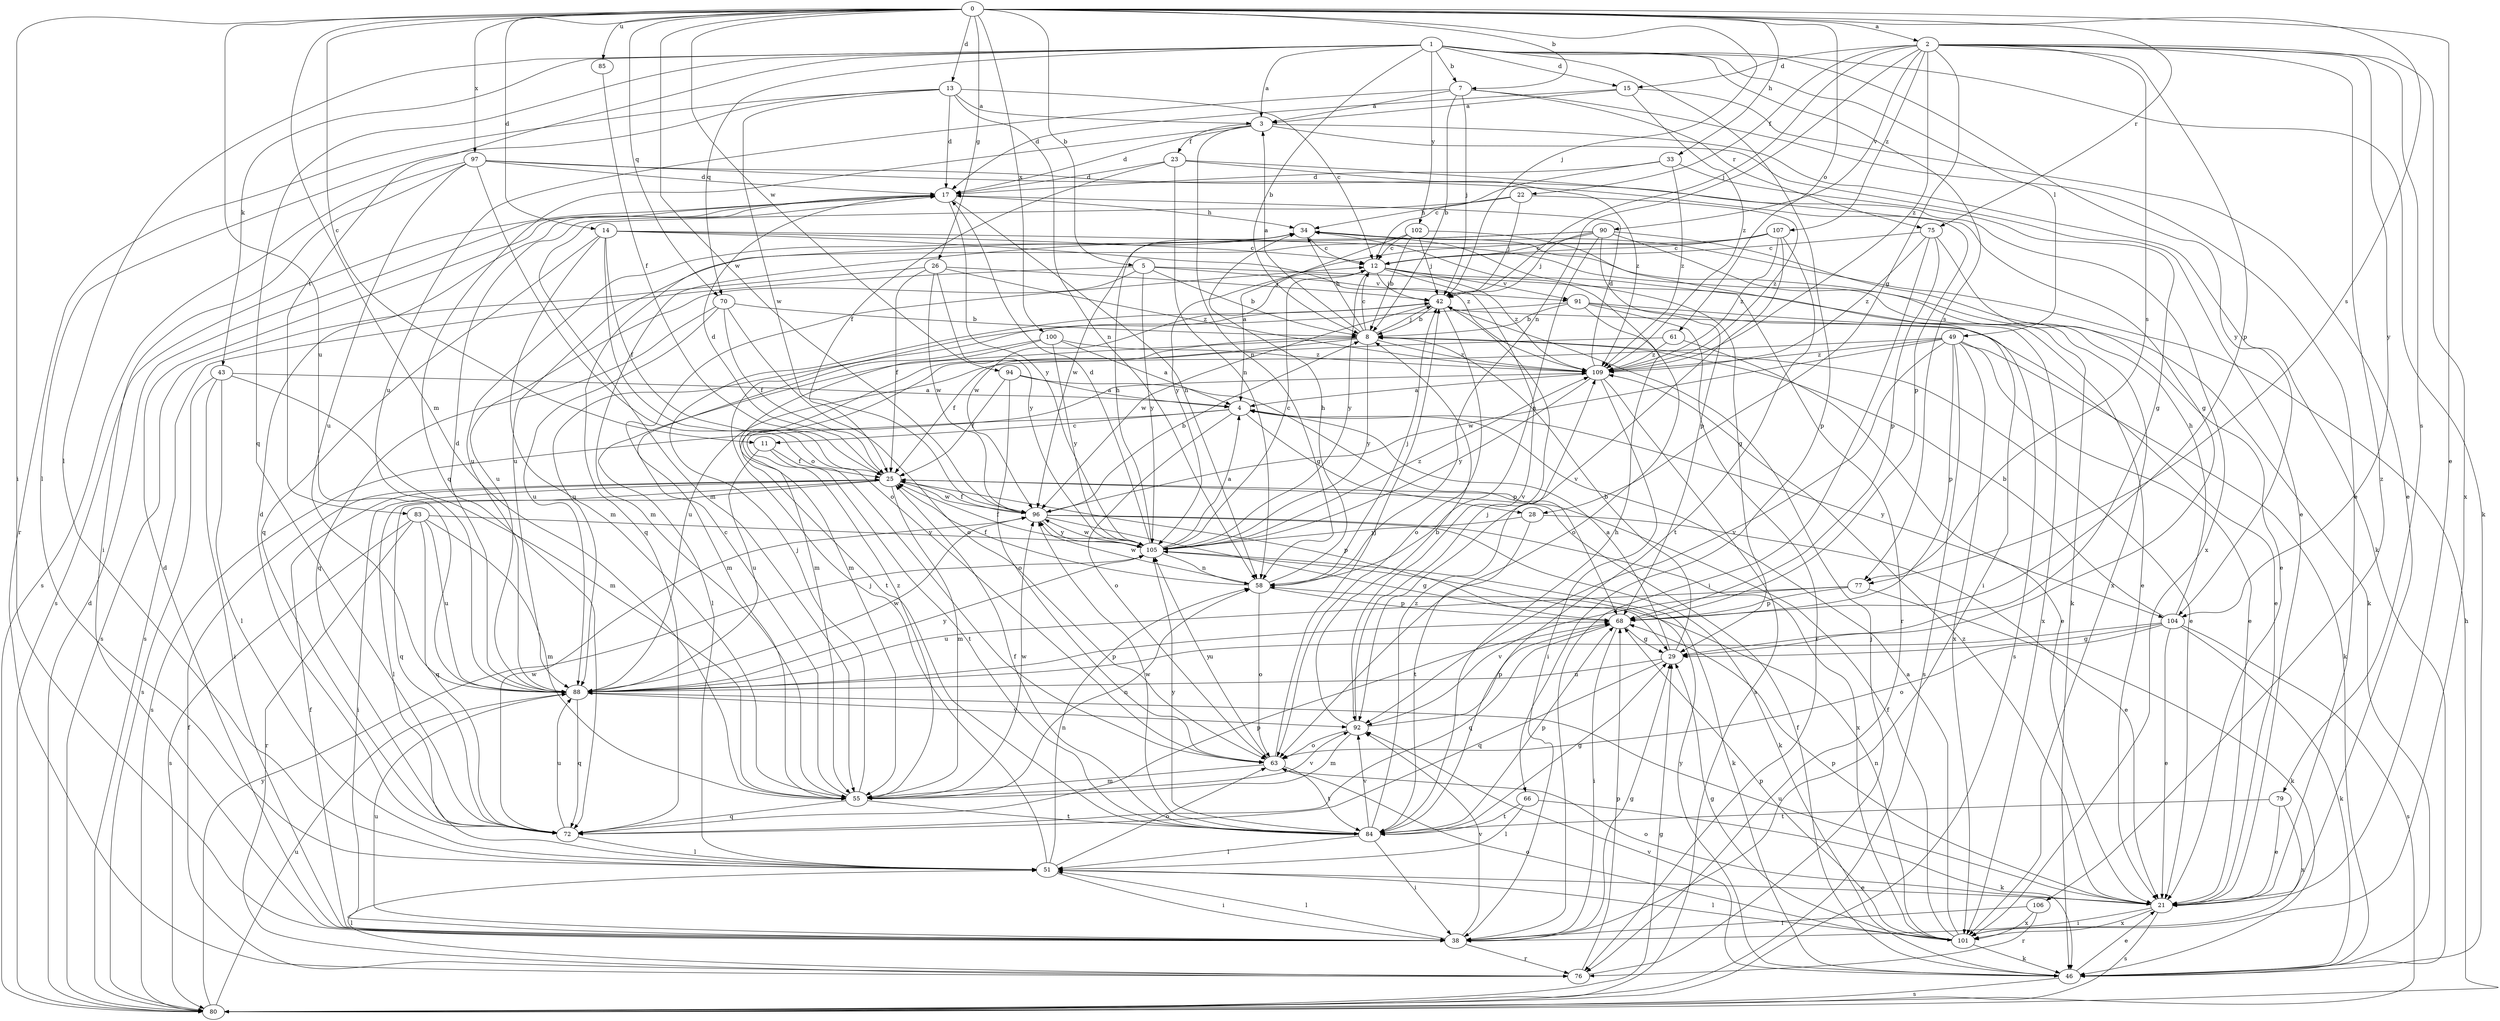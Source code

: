 strict digraph  {
0;
1;
2;
3;
4;
5;
7;
8;
11;
12;
13;
14;
15;
17;
21;
22;
23;
25;
26;
28;
29;
33;
34;
38;
42;
43;
46;
49;
51;
55;
58;
61;
63;
66;
68;
70;
72;
75;
76;
77;
79;
80;
83;
84;
85;
88;
90;
91;
92;
94;
96;
97;
100;
101;
102;
104;
105;
106;
107;
109;
0 -> 2  [label=a];
0 -> 5  [label=b];
0 -> 7  [label=b];
0 -> 11  [label=c];
0 -> 13  [label=d];
0 -> 14  [label=d];
0 -> 21  [label=e];
0 -> 26  [label=g];
0 -> 33  [label=h];
0 -> 38  [label=i];
0 -> 42  [label=j];
0 -> 55  [label=m];
0 -> 61  [label=o];
0 -> 70  [label=q];
0 -> 75  [label=r];
0 -> 77  [label=s];
0 -> 85  [label=u];
0 -> 88  [label=u];
0 -> 94  [label=w];
0 -> 96  [label=w];
0 -> 97  [label=x];
0 -> 100  [label=x];
1 -> 3  [label=a];
1 -> 7  [label=b];
1 -> 8  [label=b];
1 -> 15  [label=d];
1 -> 43  [label=k];
1 -> 46  [label=k];
1 -> 49  [label=l];
1 -> 51  [label=l];
1 -> 66  [label=p];
1 -> 70  [label=q];
1 -> 72  [label=q];
1 -> 77  [label=s];
1 -> 83  [label=t];
1 -> 102  [label=y];
1 -> 104  [label=y];
2 -> 15  [label=d];
2 -> 22  [label=f];
2 -> 28  [label=g];
2 -> 42  [label=j];
2 -> 58  [label=n];
2 -> 68  [label=p];
2 -> 77  [label=s];
2 -> 79  [label=s];
2 -> 90  [label=v];
2 -> 101  [label=x];
2 -> 104  [label=y];
2 -> 106  [label=z];
2 -> 107  [label=z];
2 -> 109  [label=z];
3 -> 17  [label=d];
3 -> 21  [label=e];
3 -> 23  [label=f];
3 -> 46  [label=k];
3 -> 58  [label=n];
3 -> 72  [label=q];
4 -> 11  [label=c];
4 -> 28  [label=g];
4 -> 63  [label=o];
4 -> 80  [label=s];
4 -> 104  [label=y];
5 -> 8  [label=b];
5 -> 21  [label=e];
5 -> 80  [label=s];
5 -> 88  [label=u];
5 -> 91  [label=v];
5 -> 105  [label=y];
7 -> 3  [label=a];
7 -> 8  [label=b];
7 -> 21  [label=e];
7 -> 42  [label=j];
7 -> 75  [label=r];
7 -> 88  [label=u];
8 -> 3  [label=a];
8 -> 12  [label=c];
8 -> 21  [label=e];
8 -> 25  [label=f];
8 -> 34  [label=h];
8 -> 42  [label=j];
8 -> 51  [label=l];
8 -> 55  [label=m];
8 -> 105  [label=y];
8 -> 109  [label=z];
11 -> 25  [label=f];
11 -> 84  [label=t];
11 -> 88  [label=u];
12 -> 42  [label=j];
12 -> 76  [label=r];
12 -> 91  [label=v];
12 -> 92  [label=v];
12 -> 96  [label=w];
12 -> 105  [label=y];
12 -> 109  [label=z];
13 -> 3  [label=a];
13 -> 12  [label=c];
13 -> 17  [label=d];
13 -> 51  [label=l];
13 -> 58  [label=n];
13 -> 76  [label=r];
13 -> 96  [label=w];
14 -> 12  [label=c];
14 -> 25  [label=f];
14 -> 46  [label=k];
14 -> 55  [label=m];
14 -> 63  [label=o];
14 -> 72  [label=q];
14 -> 109  [label=z];
15 -> 3  [label=a];
15 -> 17  [label=d];
15 -> 21  [label=e];
15 -> 109  [label=z];
17 -> 34  [label=h];
17 -> 58  [label=n];
17 -> 80  [label=s];
17 -> 105  [label=y];
21 -> 38  [label=i];
21 -> 63  [label=o];
21 -> 68  [label=p];
21 -> 80  [label=s];
21 -> 88  [label=u];
21 -> 101  [label=x];
21 -> 109  [label=z];
22 -> 34  [label=h];
22 -> 42  [label=j];
22 -> 55  [label=m];
22 -> 109  [label=z];
23 -> 17  [label=d];
23 -> 25  [label=f];
23 -> 29  [label=g];
23 -> 58  [label=n];
23 -> 109  [label=z];
25 -> 17  [label=d];
25 -> 38  [label=i];
25 -> 51  [label=l];
25 -> 55  [label=m];
25 -> 68  [label=p];
25 -> 72  [label=q];
25 -> 96  [label=w];
26 -> 25  [label=f];
26 -> 42  [label=j];
26 -> 80  [label=s];
26 -> 96  [label=w];
26 -> 105  [label=y];
26 -> 109  [label=z];
28 -> 21  [label=e];
28 -> 84  [label=t];
28 -> 105  [label=y];
29 -> 4  [label=a];
29 -> 8  [label=b];
29 -> 72  [label=q];
29 -> 88  [label=u];
33 -> 12  [label=c];
33 -> 17  [label=d];
33 -> 29  [label=g];
33 -> 109  [label=z];
34 -> 12  [label=c];
34 -> 29  [label=g];
34 -> 72  [label=q];
34 -> 88  [label=u];
38 -> 17  [label=d];
38 -> 25  [label=f];
38 -> 29  [label=g];
38 -> 51  [label=l];
38 -> 76  [label=r];
38 -> 88  [label=u];
38 -> 92  [label=v];
42 -> 8  [label=b];
42 -> 21  [label=e];
42 -> 63  [label=o];
42 -> 96  [label=w];
43 -> 4  [label=a];
43 -> 38  [label=i];
43 -> 51  [label=l];
43 -> 55  [label=m];
43 -> 80  [label=s];
46 -> 21  [label=e];
46 -> 25  [label=f];
46 -> 80  [label=s];
46 -> 92  [label=v];
46 -> 105  [label=y];
49 -> 21  [label=e];
49 -> 46  [label=k];
49 -> 68  [label=p];
49 -> 80  [label=s];
49 -> 88  [label=u];
49 -> 92  [label=v];
49 -> 96  [label=w];
49 -> 101  [label=x];
49 -> 109  [label=z];
51 -> 21  [label=e];
51 -> 38  [label=i];
51 -> 42  [label=j];
51 -> 58  [label=n];
51 -> 63  [label=o];
55 -> 12  [label=c];
55 -> 42  [label=j];
55 -> 58  [label=n];
55 -> 72  [label=q];
55 -> 84  [label=t];
55 -> 92  [label=v];
55 -> 96  [label=w];
55 -> 109  [label=z];
58 -> 25  [label=f];
58 -> 34  [label=h];
58 -> 42  [label=j];
58 -> 63  [label=o];
58 -> 68  [label=p];
58 -> 96  [label=w];
61 -> 21  [label=e];
61 -> 55  [label=m];
61 -> 109  [label=z];
63 -> 42  [label=j];
63 -> 55  [label=m];
63 -> 84  [label=t];
63 -> 105  [label=y];
66 -> 46  [label=k];
66 -> 51  [label=l];
66 -> 84  [label=t];
68 -> 29  [label=g];
68 -> 38  [label=i];
68 -> 72  [label=q];
70 -> 8  [label=b];
70 -> 25  [label=f];
70 -> 63  [label=o];
70 -> 72  [label=q];
70 -> 88  [label=u];
72 -> 17  [label=d];
72 -> 51  [label=l];
72 -> 68  [label=p];
72 -> 88  [label=u];
72 -> 96  [label=w];
75 -> 12  [label=c];
75 -> 21  [label=e];
75 -> 38  [label=i];
75 -> 68  [label=p];
75 -> 109  [label=z];
76 -> 25  [label=f];
76 -> 42  [label=j];
76 -> 51  [label=l];
76 -> 68  [label=p];
77 -> 46  [label=k];
77 -> 68  [label=p];
77 -> 88  [label=u];
77 -> 92  [label=v];
79 -> 21  [label=e];
79 -> 84  [label=t];
79 -> 101  [label=x];
80 -> 17  [label=d];
80 -> 29  [label=g];
80 -> 34  [label=h];
80 -> 88  [label=u];
80 -> 105  [label=y];
83 -> 55  [label=m];
83 -> 72  [label=q];
83 -> 76  [label=r];
83 -> 80  [label=s];
83 -> 88  [label=u];
83 -> 105  [label=y];
84 -> 25  [label=f];
84 -> 29  [label=g];
84 -> 34  [label=h];
84 -> 38  [label=i];
84 -> 51  [label=l];
84 -> 68  [label=p];
84 -> 92  [label=v];
84 -> 96  [label=w];
84 -> 105  [label=y];
84 -> 109  [label=z];
85 -> 25  [label=f];
88 -> 17  [label=d];
88 -> 68  [label=p];
88 -> 72  [label=q];
88 -> 92  [label=v];
88 -> 96  [label=w];
88 -> 105  [label=y];
90 -> 12  [label=c];
90 -> 42  [label=j];
90 -> 46  [label=k];
90 -> 55  [label=m];
90 -> 58  [label=n];
90 -> 68  [label=p];
90 -> 96  [label=w];
90 -> 101  [label=x];
91 -> 8  [label=b];
91 -> 63  [label=o];
91 -> 76  [label=r];
91 -> 80  [label=s];
91 -> 88  [label=u];
91 -> 101  [label=x];
92 -> 8  [label=b];
92 -> 42  [label=j];
92 -> 55  [label=m];
92 -> 63  [label=o];
92 -> 68  [label=p];
94 -> 4  [label=a];
94 -> 25  [label=f];
94 -> 63  [label=o];
94 -> 68  [label=p];
96 -> 8  [label=b];
96 -> 25  [label=f];
96 -> 29  [label=g];
96 -> 46  [label=k];
96 -> 101  [label=x];
96 -> 105  [label=y];
97 -> 17  [label=d];
97 -> 38  [label=i];
97 -> 63  [label=o];
97 -> 68  [label=p];
97 -> 80  [label=s];
97 -> 88  [label=u];
97 -> 101  [label=x];
100 -> 4  [label=a];
100 -> 55  [label=m];
100 -> 84  [label=t];
100 -> 105  [label=y];
100 -> 109  [label=z];
101 -> 4  [label=a];
101 -> 25  [label=f];
101 -> 29  [label=g];
101 -> 46  [label=k];
101 -> 51  [label=l];
101 -> 58  [label=n];
101 -> 63  [label=o];
101 -> 68  [label=p];
102 -> 4  [label=a];
102 -> 8  [label=b];
102 -> 12  [label=c];
102 -> 38  [label=i];
102 -> 42  [label=j];
104 -> 8  [label=b];
104 -> 21  [label=e];
104 -> 29  [label=g];
104 -> 34  [label=h];
104 -> 46  [label=k];
104 -> 63  [label=o];
104 -> 80  [label=s];
104 -> 88  [label=u];
105 -> 4  [label=a];
105 -> 12  [label=c];
105 -> 17  [label=d];
105 -> 25  [label=f];
105 -> 34  [label=h];
105 -> 46  [label=k];
105 -> 58  [label=n];
105 -> 96  [label=w];
105 -> 109  [label=z];
106 -> 38  [label=i];
106 -> 76  [label=r];
106 -> 101  [label=x];
107 -> 12  [label=c];
107 -> 84  [label=t];
107 -> 88  [label=u];
107 -> 92  [label=v];
107 -> 105  [label=y];
107 -> 109  [label=z];
109 -> 4  [label=a];
109 -> 17  [label=d];
109 -> 38  [label=i];
109 -> 80  [label=s];
109 -> 105  [label=y];
}
